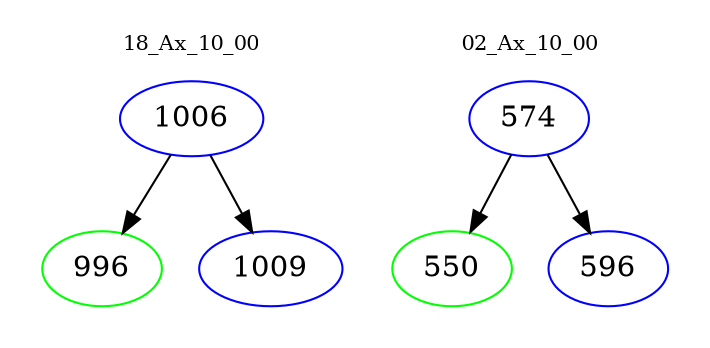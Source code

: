 digraph{
subgraph cluster_0 {
color = white
label = "18_Ax_10_00";
fontsize=10;
T0_1006 [label="1006", color="blue"]
T0_1006 -> T0_996 [color="black"]
T0_996 [label="996", color="green"]
T0_1006 -> T0_1009 [color="black"]
T0_1009 [label="1009", color="blue"]
}
subgraph cluster_1 {
color = white
label = "02_Ax_10_00";
fontsize=10;
T1_574 [label="574", color="blue"]
T1_574 -> T1_550 [color="black"]
T1_550 [label="550", color="green"]
T1_574 -> T1_596 [color="black"]
T1_596 [label="596", color="blue"]
}
}
